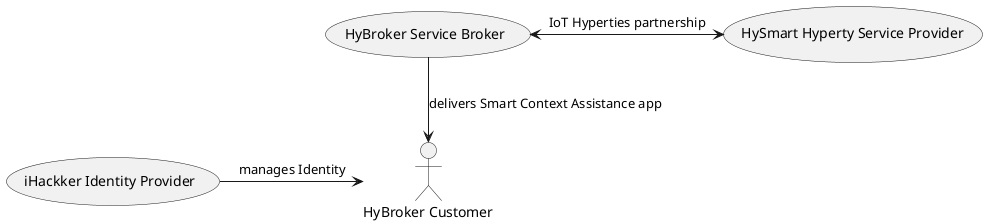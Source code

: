 @startuml

actor "HyBroker Customer" as client

usecase (HyBroker Service Broker) as pt
usecase (HySmart Hyperty Service Provider) as hySmart
usecase (iHackker Identity Provider) as iHackker

pt <-> hySmart : IoT Hyperties partnership
pt -down-> client : delivers Smart Context Assistance app
iHackker -right-> client : manages Identity


@enduml
